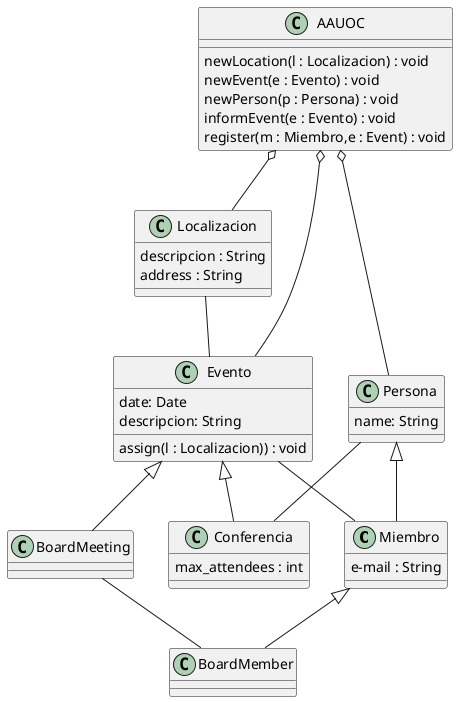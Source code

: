 @startuml

class Miembro{
e-mail : String

}

class BoardMember{

}

class Evento{
date: Date
descripcion: String
assign(l : Localizacion)) : void

}

class Conferencia{
max_attendees : int
}

class BoardMeeting{

}

class Localizacion{
descripcion : String
address : String
}

class Persona{
name: String

}

class AAUOC{
newLocation(l : Localizacion) : void
newEvent(e : Evento) : void
newPerson(p : Persona) : void
informEvent(e : Evento) : void
register(m : Miembro,e : Event) : void
}

Evento <|-- Conferencia
Evento <|-- BoardMeeting

Persona <|-- Miembro
Miembro <|-- BoardMember

AAUOC o-- Persona
AAUOC o-- Localizacion
AAUOC o-- Evento

Persona -- Conferencia

BoardMeeting -- BoardMember

Evento -- Miembro

Localizacion -- Evento

@enduml